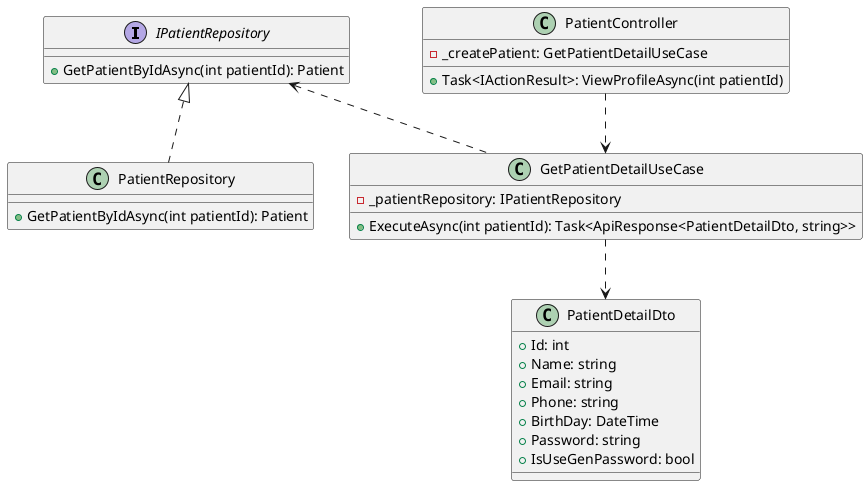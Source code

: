 @startuml
interface IPatientRepository{
+GetPatientByIdAsync(int patientId): Patient
}

class PatientRepository {
+GetPatientByIdAsync(int patientId): Patient
}

class GetPatientDetailUseCase {
  - _patientRepository: IPatientRepository
+ ExecuteAsync(int patientId): Task<ApiResponse<PatientDetailDto, string>>
}


class PatientController {
  -  _createPatient: GetPatientDetailUseCase
  +  Task<IActionResult>: ViewProfileAsync(int patientId)
}

class PatientDetailDto{
+  Id: int
+  Name: string
+  Email: string
+  Phone: string
+  BirthDay: DateTime
+  Password: string
+  IsUseGenPassword: bool
}
IPatientRepository <|.. PatientRepository
IPatientRepository <.. GetPatientDetailUseCase

PatientController ..> GetPatientDetailUseCase

GetPatientDetailUseCase ..> PatientDetailDto

@enduml
